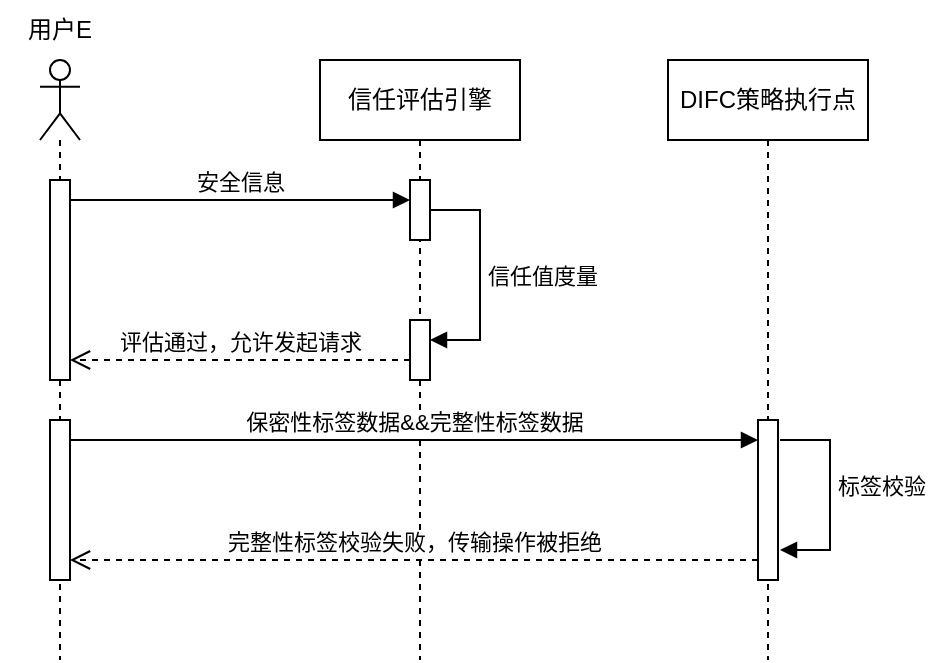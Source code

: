 <mxfile version="21.2.9" type="github">
  <diagram name="第 1 页" id="86ta-97t6XK-0mRk35id">
    <mxGraphModel dx="1434" dy="788" grid="1" gridSize="10" guides="1" tooltips="1" connect="1" arrows="1" fold="1" page="1" pageScale="1" pageWidth="827" pageHeight="1169" math="0" shadow="0">
      <root>
        <mxCell id="0" />
        <mxCell id="1" parent="0" />
        <mxCell id="pRAmTLpfoJ4_vXABhG2b-1" value="" style="shape=umlLifeline;perimeter=lifelinePerimeter;whiteSpace=wrap;html=1;container=1;dropTarget=0;collapsible=0;recursiveResize=0;outlineConnect=0;portConstraint=eastwest;newEdgeStyle={&quot;edgeStyle&quot;:&quot;elbowEdgeStyle&quot;,&quot;elbow&quot;:&quot;vertical&quot;,&quot;curved&quot;:0,&quot;rounded&quot;:0};participant=umlActor;" vertex="1" parent="1">
          <mxGeometry x="100" y="140" width="20" height="300" as="geometry" />
        </mxCell>
        <mxCell id="pRAmTLpfoJ4_vXABhG2b-2" value="" style="html=1;points=[];perimeter=orthogonalPerimeter;outlineConnect=0;targetShapes=umlLifeline;portConstraint=eastwest;newEdgeStyle={&quot;edgeStyle&quot;:&quot;elbowEdgeStyle&quot;,&quot;elbow&quot;:&quot;vertical&quot;,&quot;curved&quot;:0,&quot;rounded&quot;:0};" vertex="1" parent="pRAmTLpfoJ4_vXABhG2b-1">
          <mxGeometry x="5" y="60" width="10" height="100" as="geometry" />
        </mxCell>
        <mxCell id="pRAmTLpfoJ4_vXABhG2b-3" value="" style="html=1;points=[];perimeter=orthogonalPerimeter;outlineConnect=0;targetShapes=umlLifeline;portConstraint=eastwest;newEdgeStyle={&quot;edgeStyle&quot;:&quot;elbowEdgeStyle&quot;,&quot;elbow&quot;:&quot;vertical&quot;,&quot;curved&quot;:0,&quot;rounded&quot;:0};" vertex="1" parent="pRAmTLpfoJ4_vXABhG2b-1">
          <mxGeometry x="5" y="180" width="10" height="80" as="geometry" />
        </mxCell>
        <mxCell id="pRAmTLpfoJ4_vXABhG2b-4" value="用户E" style="text;html=1;strokeColor=none;fillColor=none;align=center;verticalAlign=middle;whiteSpace=wrap;rounded=0;" vertex="1" parent="1">
          <mxGeometry x="80" y="110" width="60" height="30" as="geometry" />
        </mxCell>
        <mxCell id="pRAmTLpfoJ4_vXABhG2b-5" value="信任评估引擎" style="shape=umlLifeline;perimeter=lifelinePerimeter;whiteSpace=wrap;html=1;container=1;dropTarget=0;collapsible=0;recursiveResize=0;outlineConnect=0;portConstraint=eastwest;newEdgeStyle={&quot;edgeStyle&quot;:&quot;elbowEdgeStyle&quot;,&quot;elbow&quot;:&quot;vertical&quot;,&quot;curved&quot;:0,&quot;rounded&quot;:0};" vertex="1" parent="1">
          <mxGeometry x="240" y="140" width="100" height="300" as="geometry" />
        </mxCell>
        <mxCell id="pRAmTLpfoJ4_vXABhG2b-6" value="" style="html=1;points=[];perimeter=orthogonalPerimeter;outlineConnect=0;targetShapes=umlLifeline;portConstraint=eastwest;newEdgeStyle={&quot;edgeStyle&quot;:&quot;elbowEdgeStyle&quot;,&quot;elbow&quot;:&quot;vertical&quot;,&quot;curved&quot;:0,&quot;rounded&quot;:0};" vertex="1" parent="pRAmTLpfoJ4_vXABhG2b-5">
          <mxGeometry x="45" y="60" width="10" height="30" as="geometry" />
        </mxCell>
        <mxCell id="pRAmTLpfoJ4_vXABhG2b-7" value="安全信息" style="html=1;verticalAlign=bottom;endArrow=block;edgeStyle=elbowEdgeStyle;elbow=vertical;curved=0;rounded=0;" edge="1" parent="1" source="pRAmTLpfoJ4_vXABhG2b-2" target="pRAmTLpfoJ4_vXABhG2b-6">
          <mxGeometry width="80" relative="1" as="geometry">
            <mxPoint x="120" y="210" as="sourcePoint" />
            <mxPoint x="200" y="210" as="targetPoint" />
            <Array as="points">
              <mxPoint x="160" y="210" />
            </Array>
          </mxGeometry>
        </mxCell>
        <mxCell id="pRAmTLpfoJ4_vXABhG2b-8" value="评估通过，允许发起请求" style="html=1;verticalAlign=bottom;endArrow=open;dashed=1;endSize=8;edgeStyle=elbowEdgeStyle;elbow=vertical;curved=0;rounded=0;" edge="1" parent="1" source="pRAmTLpfoJ4_vXABhG2b-10" target="pRAmTLpfoJ4_vXABhG2b-2">
          <mxGeometry relative="1" as="geometry">
            <mxPoint x="280" y="250" as="sourcePoint" />
            <mxPoint x="120" y="250" as="targetPoint" />
            <Array as="points">
              <mxPoint x="250" y="290" />
              <mxPoint x="230" y="250" />
            </Array>
          </mxGeometry>
        </mxCell>
        <mxCell id="pRAmTLpfoJ4_vXABhG2b-9" value="信任值度量" style="html=1;align=left;spacingLeft=2;endArrow=block;rounded=0;edgeStyle=orthogonalEdgeStyle;curved=0;rounded=0;" edge="1" parent="1" source="pRAmTLpfoJ4_vXABhG2b-6" target="pRAmTLpfoJ4_vXABhG2b-10">
          <mxGeometry relative="1" as="geometry">
            <mxPoint x="350" y="210" as="sourcePoint" />
            <Array as="points">
              <mxPoint x="320" y="215" />
              <mxPoint x="320" y="280" />
            </Array>
          </mxGeometry>
        </mxCell>
        <mxCell id="pRAmTLpfoJ4_vXABhG2b-10" value="" style="html=1;points=[];perimeter=orthogonalPerimeter;outlineConnect=0;targetShapes=umlLifeline;portConstraint=eastwest;newEdgeStyle={&quot;edgeStyle&quot;:&quot;elbowEdgeStyle&quot;,&quot;elbow&quot;:&quot;vertical&quot;,&quot;curved&quot;:0,&quot;rounded&quot;:0};" vertex="1" parent="1">
          <mxGeometry x="285" y="270" width="10" height="30" as="geometry" />
        </mxCell>
        <mxCell id="pRAmTLpfoJ4_vXABhG2b-11" value="DIFC策略执行点" style="shape=umlLifeline;perimeter=lifelinePerimeter;whiteSpace=wrap;html=1;container=1;dropTarget=0;collapsible=0;recursiveResize=0;outlineConnect=0;portConstraint=eastwest;newEdgeStyle={&quot;edgeStyle&quot;:&quot;elbowEdgeStyle&quot;,&quot;elbow&quot;:&quot;vertical&quot;,&quot;curved&quot;:0,&quot;rounded&quot;:0};" vertex="1" parent="1">
          <mxGeometry x="414" y="140" width="100" height="300" as="geometry" />
        </mxCell>
        <mxCell id="pRAmTLpfoJ4_vXABhG2b-12" value="" style="html=1;points=[];perimeter=orthogonalPerimeter;outlineConnect=0;targetShapes=umlLifeline;portConstraint=eastwest;newEdgeStyle={&quot;edgeStyle&quot;:&quot;elbowEdgeStyle&quot;,&quot;elbow&quot;:&quot;vertical&quot;,&quot;curved&quot;:0,&quot;rounded&quot;:0};" vertex="1" parent="pRAmTLpfoJ4_vXABhG2b-11">
          <mxGeometry x="45" y="180" width="10" height="80" as="geometry" />
        </mxCell>
        <mxCell id="pRAmTLpfoJ4_vXABhG2b-13" value="保密性标签数据&amp;amp;&amp;amp;完整性标签数据" style="html=1;verticalAlign=bottom;endArrow=block;edgeStyle=elbowEdgeStyle;elbow=vertical;curved=0;rounded=0;" edge="1" parent="1" source="pRAmTLpfoJ4_vXABhG2b-3" target="pRAmTLpfoJ4_vXABhG2b-12">
          <mxGeometry width="80" relative="1" as="geometry">
            <mxPoint x="120" y="330" as="sourcePoint" />
            <mxPoint x="200" y="330" as="targetPoint" />
            <Array as="points">
              <mxPoint x="210" y="330" />
            </Array>
            <mxPoint as="offset" />
          </mxGeometry>
        </mxCell>
        <mxCell id="pRAmTLpfoJ4_vXABhG2b-14" value="标签校验" style="html=1;align=left;spacingLeft=2;endArrow=block;rounded=0;edgeStyle=orthogonalEdgeStyle;curved=0;rounded=0;" edge="1" parent="1">
          <mxGeometry relative="1" as="geometry">
            <mxPoint x="480" y="330" as="sourcePoint" />
            <Array as="points">
              <mxPoint x="470" y="330" />
              <mxPoint x="495" y="330" />
              <mxPoint x="495" y="385" />
            </Array>
            <mxPoint x="470" y="385" as="targetPoint" />
          </mxGeometry>
        </mxCell>
        <mxCell id="pRAmTLpfoJ4_vXABhG2b-15" value="完整性标签校验失败，传输操作被拒绝" style="html=1;verticalAlign=bottom;endArrow=open;dashed=1;endSize=8;edgeStyle=elbowEdgeStyle;elbow=vertical;curved=0;rounded=0;" edge="1" parent="1" source="pRAmTLpfoJ4_vXABhG2b-12" target="pRAmTLpfoJ4_vXABhG2b-3">
          <mxGeometry relative="1" as="geometry">
            <mxPoint x="450" y="390" as="sourcePoint" />
            <mxPoint x="120" y="390" as="targetPoint" />
            <Array as="points">
              <mxPoint x="230" y="390" />
            </Array>
          </mxGeometry>
        </mxCell>
      </root>
    </mxGraphModel>
  </diagram>
</mxfile>
